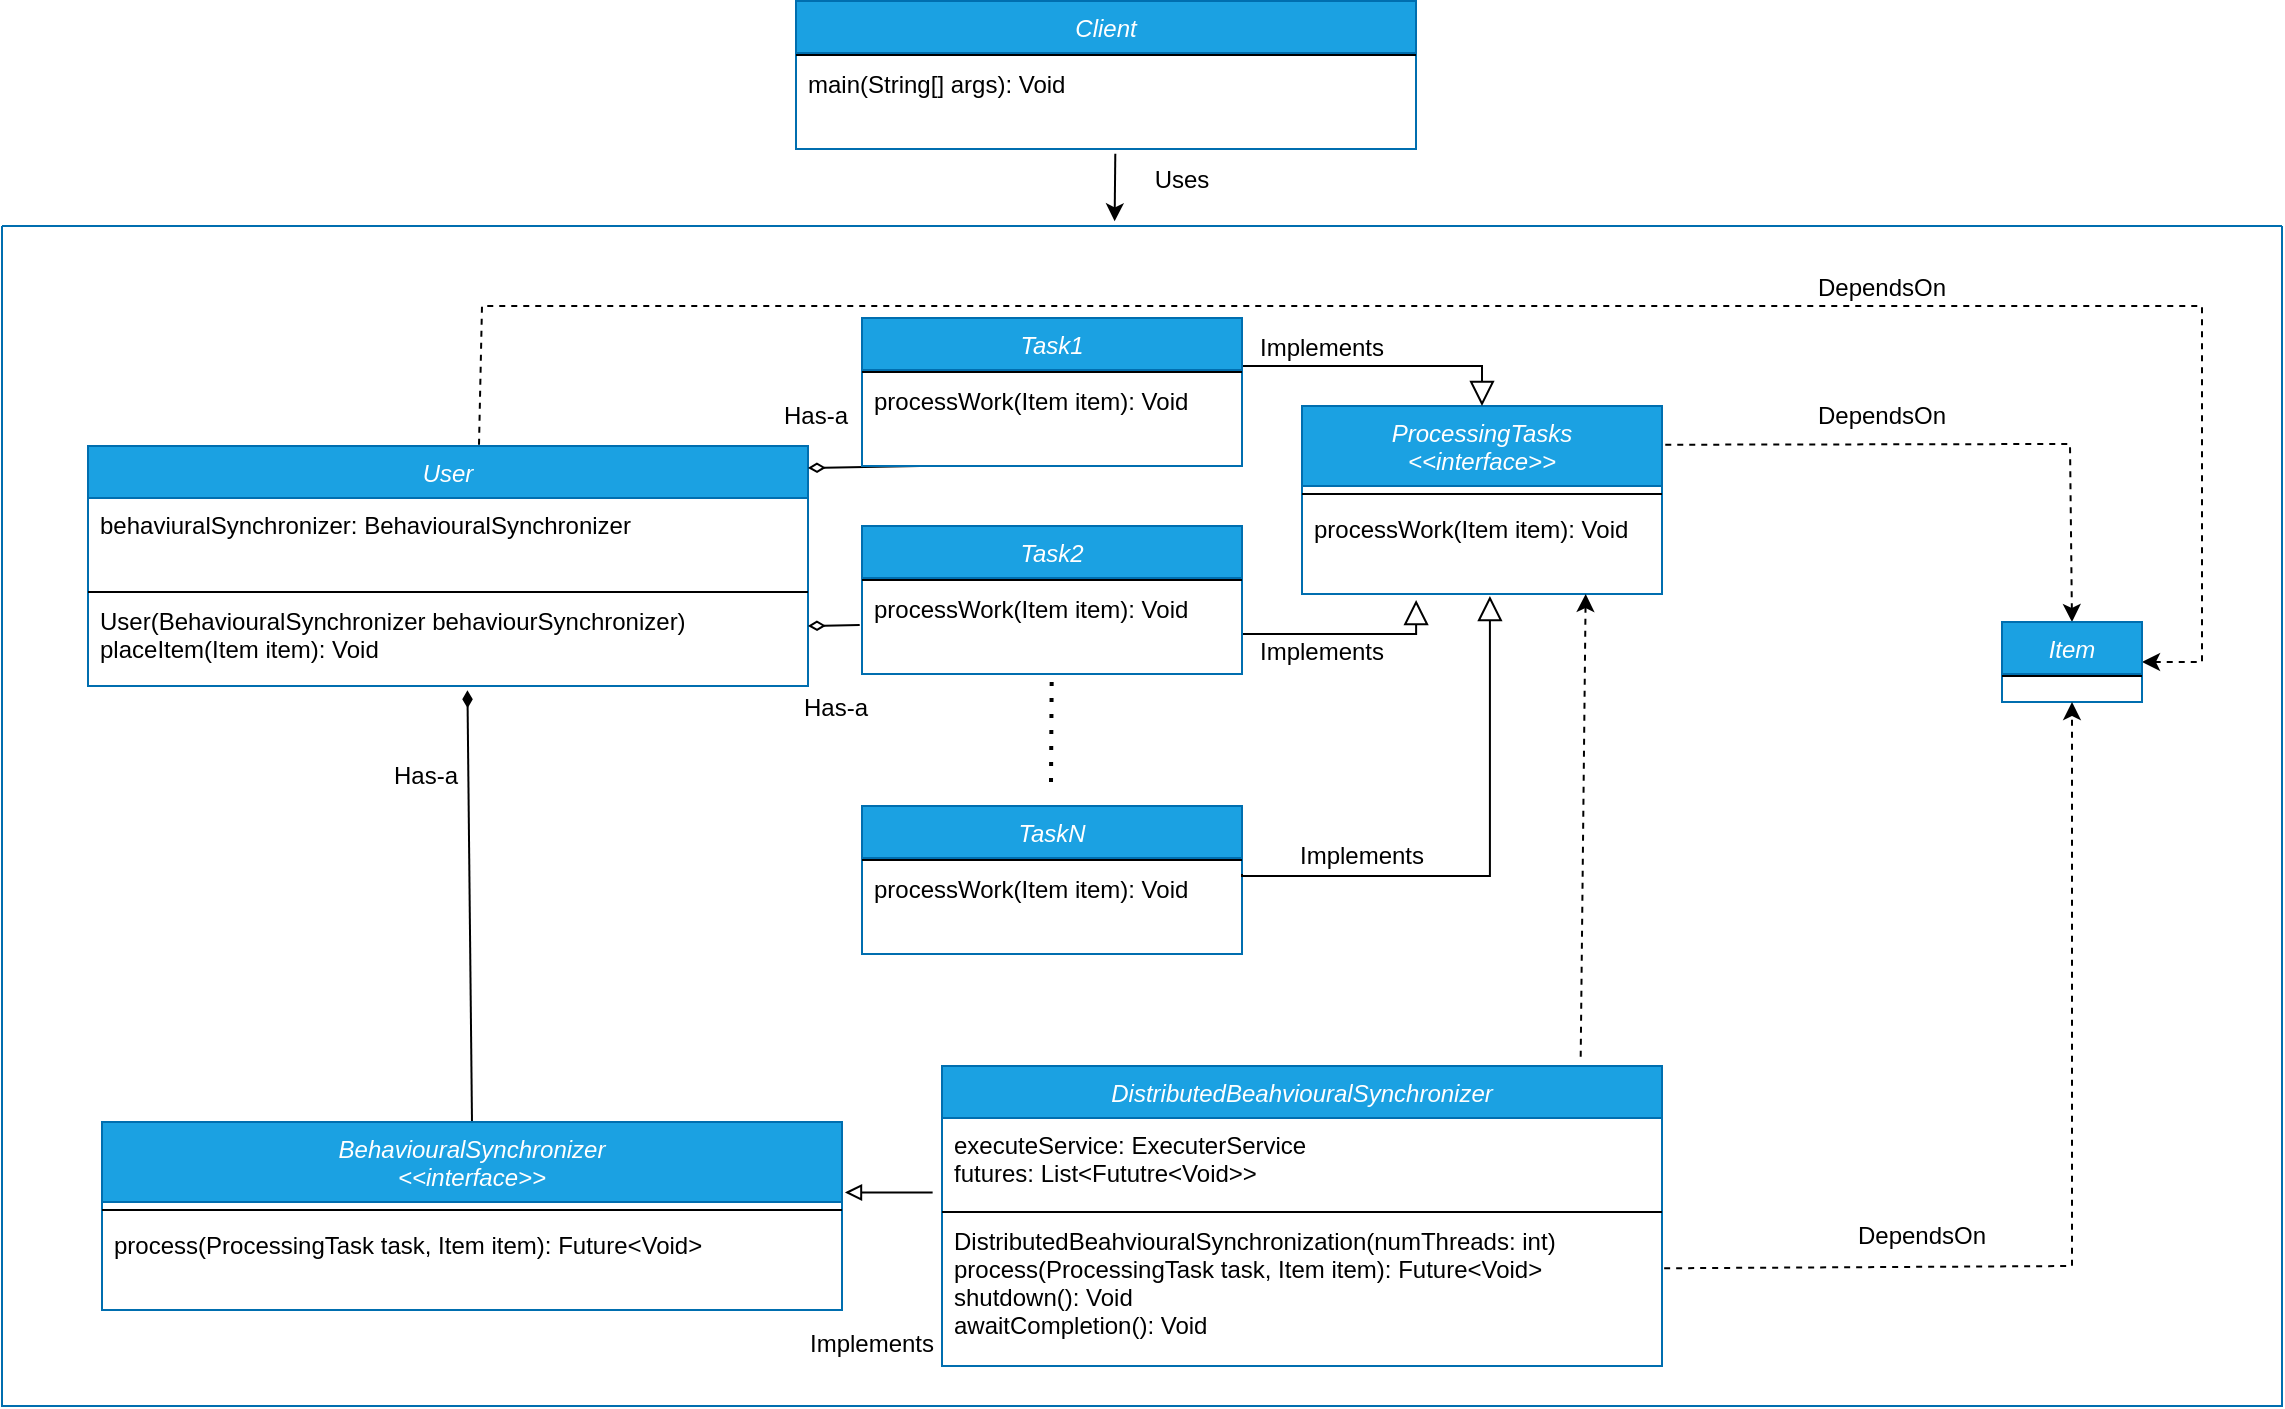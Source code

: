 <mxfile version="21.6.8" type="device">
  <diagram id="C5RBs43oDa-KdzZeNtuy" name="Page-1">
    <mxGraphModel dx="1417" dy="2194" grid="1" gridSize="10" guides="1" tooltips="1" connect="1" arrows="1" fold="1" page="1" pageScale="1" pageWidth="827" pageHeight="1169" math="0" shadow="0">
      <root>
        <mxCell id="WIyWlLk6GJQsqaUBKTNV-0" />
        <mxCell id="WIyWlLk6GJQsqaUBKTNV-1" parent="WIyWlLk6GJQsqaUBKTNV-0" />
        <mxCell id="-EO9pEnp3a58hO7K3TBC-7" value="User" style="swimlane;fontStyle=2;align=center;verticalAlign=top;childLayout=stackLayout;horizontal=1;startSize=26;horizontalStack=0;resizeParent=1;resizeLast=0;collapsible=1;marginBottom=0;rounded=0;shadow=0;strokeWidth=1;fillColor=#1ba1e2;fontColor=#ffffff;strokeColor=#006EAF;" parent="WIyWlLk6GJQsqaUBKTNV-1" vertex="1">
          <mxGeometry x="-777" y="-450" width="360" height="120" as="geometry">
            <mxRectangle x="230" y="140" width="160" height="26" as="alternateBounds" />
          </mxGeometry>
        </mxCell>
        <mxCell id="-EO9pEnp3a58hO7K3TBC-8" value="behaviuralSynchronizer: BehaviouralSynchronizer" style="text;align=left;verticalAlign=top;spacingLeft=4;spacingRight=4;overflow=hidden;rotatable=0;points=[[0,0.5],[1,0.5]];portConstraint=eastwest;" parent="-EO9pEnp3a58hO7K3TBC-7" vertex="1">
          <mxGeometry y="26" width="360" height="46" as="geometry" />
        </mxCell>
        <mxCell id="-EO9pEnp3a58hO7K3TBC-9" value="" style="line;html=1;strokeWidth=1;align=left;verticalAlign=middle;spacingTop=-1;spacingLeft=3;spacingRight=3;rotatable=0;labelPosition=right;points=[];portConstraint=eastwest;" parent="-EO9pEnp3a58hO7K3TBC-7" vertex="1">
          <mxGeometry y="72" width="360" height="2" as="geometry" />
        </mxCell>
        <mxCell id="-EO9pEnp3a58hO7K3TBC-10" value="User(BehaviouralSynchronizer behaviourSynchronizer)&#xa;placeItem(Item item): Void" style="text;align=left;verticalAlign=top;spacingLeft=4;spacingRight=4;overflow=hidden;rotatable=0;points=[[0,0.5],[1,0.5]];portConstraint=eastwest;" parent="-EO9pEnp3a58hO7K3TBC-7" vertex="1">
          <mxGeometry y="74" width="360" height="46" as="geometry" />
        </mxCell>
        <mxCell id="-EO9pEnp3a58hO7K3TBC-11" value="Client" style="swimlane;fontStyle=2;align=center;verticalAlign=top;childLayout=stackLayout;horizontal=1;startSize=26;horizontalStack=0;resizeParent=1;resizeLast=0;collapsible=1;marginBottom=0;rounded=0;shadow=0;strokeWidth=1;fillColor=#1ba1e2;strokeColor=#006EAF;fontColor=#ffffff;" parent="WIyWlLk6GJQsqaUBKTNV-1" vertex="1">
          <mxGeometry x="-423" y="-672.5" width="310" height="74" as="geometry">
            <mxRectangle x="230" y="140" width="160" height="26" as="alternateBounds" />
          </mxGeometry>
        </mxCell>
        <mxCell id="-EO9pEnp3a58hO7K3TBC-13" value="" style="line;html=1;strokeWidth=1;align=left;verticalAlign=middle;spacingTop=-1;spacingLeft=3;spacingRight=3;rotatable=0;labelPosition=right;points=[];portConstraint=eastwest;" parent="-EO9pEnp3a58hO7K3TBC-11" vertex="1">
          <mxGeometry y="26" width="310" height="2" as="geometry" />
        </mxCell>
        <mxCell id="-EO9pEnp3a58hO7K3TBC-14" value="main(String[] args): Void" style="text;align=left;verticalAlign=top;spacingLeft=4;spacingRight=4;overflow=hidden;rotatable=0;points=[[0,0.5],[1,0.5]];portConstraint=eastwest;" parent="-EO9pEnp3a58hO7K3TBC-11" vertex="1">
          <mxGeometry y="28" width="310" height="46" as="geometry" />
        </mxCell>
        <mxCell id="-EO9pEnp3a58hO7K3TBC-15" value="ProcessingTasks&#xa;&lt;&lt;interface&gt;&gt;" style="swimlane;fontStyle=2;align=center;verticalAlign=top;childLayout=stackLayout;horizontal=1;startSize=40;horizontalStack=0;resizeParent=1;resizeLast=0;collapsible=1;marginBottom=0;rounded=0;shadow=0;strokeWidth=1;fillColor=#1ba1e2;fontColor=#ffffff;strokeColor=#006EAF;" parent="WIyWlLk6GJQsqaUBKTNV-1" vertex="1">
          <mxGeometry x="-170" y="-470" width="180" height="94" as="geometry">
            <mxRectangle x="230" y="140" width="160" height="26" as="alternateBounds" />
          </mxGeometry>
        </mxCell>
        <mxCell id="-EO9pEnp3a58hO7K3TBC-16" value="" style="line;html=1;strokeWidth=1;align=left;verticalAlign=middle;spacingTop=-1;spacingLeft=3;spacingRight=3;rotatable=0;labelPosition=right;points=[];portConstraint=eastwest;" parent="-EO9pEnp3a58hO7K3TBC-15" vertex="1">
          <mxGeometry y="40" width="180" height="8" as="geometry" />
        </mxCell>
        <mxCell id="-EO9pEnp3a58hO7K3TBC-17" value="processWork(Item item): Void" style="text;align=left;verticalAlign=top;spacingLeft=4;spacingRight=4;overflow=hidden;rotatable=0;points=[[0,0.5],[1,0.5]];portConstraint=eastwest;" parent="-EO9pEnp3a58hO7K3TBC-15" vertex="1">
          <mxGeometry y="48" width="180" height="46" as="geometry" />
        </mxCell>
        <mxCell id="-EO9pEnp3a58hO7K3TBC-29" value="" style="endArrow=block;endSize=10;endFill=0;shadow=0;strokeWidth=1;rounded=0;edgeStyle=elbowEdgeStyle;elbow=vertical;exitX=1;exitY=0.25;exitDx=0;exitDy=0;entryX=0.5;entryY=0;entryDx=0;entryDy=0;" parent="WIyWlLk6GJQsqaUBKTNV-1" source="-EO9pEnp3a58hO7K3TBC-22" target="-EO9pEnp3a58hO7K3TBC-15" edge="1">
          <mxGeometry width="160" relative="1" as="geometry">
            <mxPoint x="-325" y="-28" as="sourcePoint" />
            <mxPoint x="-225" y="-130" as="targetPoint" />
            <Array as="points">
              <mxPoint x="-140" y="-490" />
            </Array>
          </mxGeometry>
        </mxCell>
        <mxCell id="-EO9pEnp3a58hO7K3TBC-30" value="" style="endArrow=block;endSize=10;endFill=0;shadow=0;strokeWidth=1;rounded=0;edgeStyle=elbowEdgeStyle;elbow=vertical;exitX=1;exitY=0.25;exitDx=0;exitDy=0;entryX=0.317;entryY=1.065;entryDx=0;entryDy=0;entryPerimeter=0;" parent="WIyWlLk6GJQsqaUBKTNV-1" target="-EO9pEnp3a58hO7K3TBC-17" edge="1">
          <mxGeometry width="160" relative="1" as="geometry">
            <mxPoint x="-200" y="-357" as="sourcePoint" />
            <mxPoint x="-85" y="-336" as="targetPoint" />
            <Array as="points">
              <mxPoint x="-140" y="-356" />
            </Array>
          </mxGeometry>
        </mxCell>
        <mxCell id="-EO9pEnp3a58hO7K3TBC-31" value="" style="endArrow=none;dashed=1;html=1;rounded=0;exitX=0.5;exitY=0;exitDx=0;exitDy=0;entryX=1.002;entryY=0.206;entryDx=0;entryDy=0;entryPerimeter=0;startArrow=classic;startFill=1;" parent="WIyWlLk6GJQsqaUBKTNV-1" source="-EO9pEnp3a58hO7K3TBC-3" target="-EO9pEnp3a58hO7K3TBC-15" edge="1">
          <mxGeometry width="50" height="50" relative="1" as="geometry">
            <mxPoint x="30" y="-440" as="sourcePoint" />
            <mxPoint x="80" y="-490" as="targetPoint" />
            <Array as="points">
              <mxPoint x="214" y="-451" />
            </Array>
          </mxGeometry>
        </mxCell>
        <mxCell id="-EO9pEnp3a58hO7K3TBC-34" value="" style="endArrow=none;dashed=1;html=1;rounded=0;exitX=0.788;exitY=1;exitDx=0;exitDy=0;startArrow=classic;startFill=1;exitPerimeter=0;entryX=0.887;entryY=-0.012;entryDx=0;entryDy=0;entryPerimeter=0;" parent="WIyWlLk6GJQsqaUBKTNV-1" source="-EO9pEnp3a58hO7K3TBC-17" target="-EO9pEnp3a58hO7K3TBC-18" edge="1">
          <mxGeometry width="50" height="50" relative="1" as="geometry">
            <mxPoint x="11" y="-169" as="sourcePoint" />
            <mxPoint x="220" y="-230" as="targetPoint" />
            <Array as="points" />
          </mxGeometry>
        </mxCell>
        <mxCell id="-EO9pEnp3a58hO7K3TBC-36" value="" style="endArrow=diamondThin;html=1;rounded=0;exitX=0.5;exitY=0;exitDx=0;exitDy=0;entryX=0.527;entryY=1.046;entryDx=0;entryDy=0;entryPerimeter=0;endFill=1;" parent="WIyWlLk6GJQsqaUBKTNV-1" source="-EO9pEnp3a58hO7K3TBC-0" target="-EO9pEnp3a58hO7K3TBC-10" edge="1">
          <mxGeometry width="50" height="50" relative="1" as="geometry">
            <mxPoint x="-560" y="-230" as="sourcePoint" />
            <mxPoint x="-510" y="-280" as="targetPoint" />
          </mxGeometry>
        </mxCell>
        <mxCell id="-EO9pEnp3a58hO7K3TBC-37" value="" style="endArrow=diamondThin;html=1;rounded=0;endFill=0;exitX=-0.006;exitY=0.467;exitDx=0;exitDy=0;exitPerimeter=0;" parent="WIyWlLk6GJQsqaUBKTNV-1" source="-EO9pEnp3a58hO7K3TBC-28" edge="1">
          <mxGeometry width="50" height="50" relative="1" as="geometry">
            <mxPoint x="-368.76" y="-357.004" as="sourcePoint" />
            <mxPoint x="-417" y="-360" as="targetPoint" />
          </mxGeometry>
        </mxCell>
        <mxCell id="-EO9pEnp3a58hO7K3TBC-38" value="" style="endArrow=diamondThin;html=1;rounded=0;endFill=0;exitX=-0.006;exitY=0.467;exitDx=0;exitDy=0;exitPerimeter=0;" parent="WIyWlLk6GJQsqaUBKTNV-1" edge="1">
          <mxGeometry width="50" height="50" relative="1" as="geometry">
            <mxPoint x="-361" y="-440" as="sourcePoint" />
            <mxPoint x="-417" y="-439" as="targetPoint" />
          </mxGeometry>
        </mxCell>
        <mxCell id="-EO9pEnp3a58hO7K3TBC-39" value="" style="endArrow=none;dashed=1;html=1;rounded=0;exitX=1;exitY=0.5;exitDx=0;exitDy=0;startArrow=classic;startFill=1;entryX=0.543;entryY=0.003;entryDx=0;entryDy=0;entryPerimeter=0;" parent="WIyWlLk6GJQsqaUBKTNV-1" source="-EO9pEnp3a58hO7K3TBC-3" target="-EO9pEnp3a58hO7K3TBC-7" edge="1">
          <mxGeometry width="50" height="50" relative="1" as="geometry">
            <mxPoint x="224" y="-390" as="sourcePoint" />
            <mxPoint x="10" y="-441" as="targetPoint" />
            <Array as="points">
              <mxPoint x="280" y="-342" />
              <mxPoint x="280" y="-520" />
              <mxPoint x="-580" y="-520" />
            </Array>
          </mxGeometry>
        </mxCell>
        <mxCell id="-EO9pEnp3a58hO7K3TBC-41" value="" style="swimlane;startSize=0;fillColor=#1BA1E2;fontColor=#ffffff;strokeColor=#006EAF;fillStyle=solid;" parent="WIyWlLk6GJQsqaUBKTNV-1" vertex="1">
          <mxGeometry x="-820" y="-560" width="1140" height="590" as="geometry" />
        </mxCell>
        <mxCell id="-EO9pEnp3a58hO7K3TBC-44" value="Implements" style="text;html=1;strokeColor=none;fillColor=none;align=center;verticalAlign=middle;whiteSpace=wrap;rounded=0;" parent="-EO9pEnp3a58hO7K3TBC-41" vertex="1">
          <mxGeometry x="630" y="46" width="60" height="30" as="geometry" />
        </mxCell>
        <mxCell id="-EO9pEnp3a58hO7K3TBC-45" value="Implements" style="text;html=1;strokeColor=none;fillColor=none;align=center;verticalAlign=middle;whiteSpace=wrap;rounded=0;" parent="-EO9pEnp3a58hO7K3TBC-41" vertex="1">
          <mxGeometry x="630" y="198" width="60" height="30" as="geometry" />
        </mxCell>
        <mxCell id="-EO9pEnp3a58hO7K3TBC-46" value="DependsOn" style="text;html=1;strokeColor=none;fillColor=none;align=center;verticalAlign=middle;whiteSpace=wrap;rounded=0;" parent="-EO9pEnp3a58hO7K3TBC-41" vertex="1">
          <mxGeometry x="930" y="490" width="60" height="30" as="geometry" />
        </mxCell>
        <mxCell id="-EO9pEnp3a58hO7K3TBC-47" value="DependsOn" style="text;html=1;strokeColor=none;fillColor=none;align=center;verticalAlign=middle;whiteSpace=wrap;rounded=0;" parent="-EO9pEnp3a58hO7K3TBC-41" vertex="1">
          <mxGeometry x="910" y="80" width="60" height="30" as="geometry" />
        </mxCell>
        <mxCell id="-EO9pEnp3a58hO7K3TBC-48" value="DependsOn" style="text;html=1;strokeColor=none;fillColor=none;align=center;verticalAlign=middle;whiteSpace=wrap;rounded=0;" parent="-EO9pEnp3a58hO7K3TBC-41" vertex="1">
          <mxGeometry x="910" y="16" width="60" height="30" as="geometry" />
        </mxCell>
        <mxCell id="-EO9pEnp3a58hO7K3TBC-50" value="Has-a" style="text;html=1;strokeColor=none;fillColor=none;align=center;verticalAlign=middle;whiteSpace=wrap;rounded=0;" parent="-EO9pEnp3a58hO7K3TBC-41" vertex="1">
          <mxGeometry x="182" y="260" width="60" height="30" as="geometry" />
        </mxCell>
        <mxCell id="-EO9pEnp3a58hO7K3TBC-51" value="Has-a" style="text;html=1;strokeColor=none;fillColor=none;align=center;verticalAlign=middle;whiteSpace=wrap;rounded=0;" parent="-EO9pEnp3a58hO7K3TBC-41" vertex="1">
          <mxGeometry x="387" y="226" width="60" height="30" as="geometry" />
        </mxCell>
        <mxCell id="-EO9pEnp3a58hO7K3TBC-52" value="Has-a" style="text;html=1;strokeColor=none;fillColor=none;align=center;verticalAlign=middle;whiteSpace=wrap;rounded=0;" parent="-EO9pEnp3a58hO7K3TBC-41" vertex="1">
          <mxGeometry x="377" y="80" width="60" height="30" as="geometry" />
        </mxCell>
        <mxCell id="-EO9pEnp3a58hO7K3TBC-54" value="Implements" style="text;html=1;strokeColor=none;fillColor=none;align=center;verticalAlign=middle;whiteSpace=wrap;rounded=0;" parent="-EO9pEnp3a58hO7K3TBC-41" vertex="1">
          <mxGeometry x="417" y="548" width="36" height="22" as="geometry" />
        </mxCell>
        <mxCell id="iuWV-8FjkwQDnAn_NqHh-0" value="TaskN" style="swimlane;fontStyle=2;align=center;verticalAlign=top;childLayout=stackLayout;horizontal=1;startSize=26;horizontalStack=0;resizeParent=1;resizeLast=0;collapsible=1;marginBottom=0;rounded=0;shadow=0;strokeWidth=1;fillColor=#1ba1e2;fontColor=#ffffff;strokeColor=#006EAF;" parent="-EO9pEnp3a58hO7K3TBC-41" vertex="1">
          <mxGeometry x="430" y="290" width="190" height="74" as="geometry">
            <mxRectangle x="230" y="140" width="160" height="26" as="alternateBounds" />
          </mxGeometry>
        </mxCell>
        <mxCell id="iuWV-8FjkwQDnAn_NqHh-1" value="" style="line;html=1;strokeWidth=1;align=left;verticalAlign=middle;spacingTop=-1;spacingLeft=3;spacingRight=3;rotatable=0;labelPosition=right;points=[];portConstraint=eastwest;" parent="iuWV-8FjkwQDnAn_NqHh-0" vertex="1">
          <mxGeometry y="26" width="190" height="2" as="geometry" />
        </mxCell>
        <mxCell id="iuWV-8FjkwQDnAn_NqHh-2" value="processWork(Item item): Void" style="text;align=left;verticalAlign=top;spacingLeft=4;spacingRight=4;overflow=hidden;rotatable=0;points=[[0,0.5],[1,0.5]];portConstraint=eastwest;" parent="iuWV-8FjkwQDnAn_NqHh-0" vertex="1">
          <mxGeometry y="28" width="190" height="46" as="geometry" />
        </mxCell>
        <mxCell id="-EO9pEnp3a58hO7K3TBC-18" value="DistributedBeahviouralSynchronizer" style="swimlane;fontStyle=2;align=center;verticalAlign=top;childLayout=stackLayout;horizontal=1;startSize=26;horizontalStack=0;resizeParent=1;resizeLast=0;collapsible=1;marginBottom=0;rounded=0;shadow=0;strokeWidth=1;fillColor=#1ba1e2;fontColor=#ffffff;strokeColor=#006EAF;" parent="-EO9pEnp3a58hO7K3TBC-41" vertex="1">
          <mxGeometry x="470" y="420" width="360" height="150" as="geometry">
            <mxRectangle x="230" y="140" width="160" height="26" as="alternateBounds" />
          </mxGeometry>
        </mxCell>
        <mxCell id="-EO9pEnp3a58hO7K3TBC-19" value="executeService: ExecuterService&#xa;futures: List&lt;Fututre&lt;Void&gt;&gt;" style="text;align=left;verticalAlign=top;spacingLeft=4;spacingRight=4;overflow=hidden;rotatable=0;points=[[0,0.5],[1,0.5]];portConstraint=eastwest;" parent="-EO9pEnp3a58hO7K3TBC-18" vertex="1">
          <mxGeometry y="26" width="360" height="46" as="geometry" />
        </mxCell>
        <mxCell id="-EO9pEnp3a58hO7K3TBC-20" value="" style="line;html=1;strokeWidth=1;align=left;verticalAlign=middle;spacingTop=-1;spacingLeft=3;spacingRight=3;rotatable=0;labelPosition=right;points=[];portConstraint=eastwest;" parent="-EO9pEnp3a58hO7K3TBC-18" vertex="1">
          <mxGeometry y="72" width="360" height="2" as="geometry" />
        </mxCell>
        <mxCell id="-EO9pEnp3a58hO7K3TBC-21" value="DistributedBeahviouralSynchronization(numThreads: int)&#xa;process(ProcessingTask task, Item item): Future&lt;Void&gt;&#xa;shutdown(): Void&#xa;awaitCompletion(): Void" style="text;align=left;verticalAlign=top;spacingLeft=4;spacingRight=4;overflow=hidden;rotatable=0;points=[[0,0.5],[1,0.5]];portConstraint=eastwest;" parent="-EO9pEnp3a58hO7K3TBC-18" vertex="1">
          <mxGeometry y="74" width="360" height="76" as="geometry" />
        </mxCell>
        <mxCell id="-EO9pEnp3a58hO7K3TBC-26" value="Task2" style="swimlane;fontStyle=2;align=center;verticalAlign=top;childLayout=stackLayout;horizontal=1;startSize=26;horizontalStack=0;resizeParent=1;resizeLast=0;collapsible=1;marginBottom=0;rounded=0;shadow=0;strokeWidth=1;fillColor=#1ba1e2;fontColor=#ffffff;strokeColor=#006EAF;" parent="-EO9pEnp3a58hO7K3TBC-41" vertex="1">
          <mxGeometry x="430" y="150" width="190" height="74" as="geometry">
            <mxRectangle x="230" y="140" width="160" height="26" as="alternateBounds" />
          </mxGeometry>
        </mxCell>
        <mxCell id="-EO9pEnp3a58hO7K3TBC-27" value="" style="line;html=1;strokeWidth=1;align=left;verticalAlign=middle;spacingTop=-1;spacingLeft=3;spacingRight=3;rotatable=0;labelPosition=right;points=[];portConstraint=eastwest;" parent="-EO9pEnp3a58hO7K3TBC-26" vertex="1">
          <mxGeometry y="26" width="190" height="2" as="geometry" />
        </mxCell>
        <mxCell id="-EO9pEnp3a58hO7K3TBC-28" value="processWork(Item item): Void" style="text;align=left;verticalAlign=top;spacingLeft=4;spacingRight=4;overflow=hidden;rotatable=0;points=[[0,0.5],[1,0.5]];portConstraint=eastwest;" parent="-EO9pEnp3a58hO7K3TBC-26" vertex="1">
          <mxGeometry y="28" width="190" height="46" as="geometry" />
        </mxCell>
        <mxCell id="-EO9pEnp3a58hO7K3TBC-22" value="Task1" style="swimlane;fontStyle=2;align=center;verticalAlign=top;childLayout=stackLayout;horizontal=1;startSize=26;horizontalStack=0;resizeParent=1;resizeLast=0;collapsible=1;marginBottom=0;rounded=0;shadow=0;strokeWidth=1;fillColor=#1ba1e2;fontColor=#ffffff;strokeColor=#006EAF;" parent="-EO9pEnp3a58hO7K3TBC-41" vertex="1">
          <mxGeometry x="430" y="46" width="190" height="74" as="geometry">
            <mxRectangle x="230" y="140" width="160" height="26" as="alternateBounds" />
          </mxGeometry>
        </mxCell>
        <mxCell id="-EO9pEnp3a58hO7K3TBC-24" value="" style="line;html=1;strokeWidth=1;align=left;verticalAlign=middle;spacingTop=-1;spacingLeft=3;spacingRight=3;rotatable=0;labelPosition=right;points=[];portConstraint=eastwest;" parent="-EO9pEnp3a58hO7K3TBC-22" vertex="1">
          <mxGeometry y="26" width="190" height="2" as="geometry" />
        </mxCell>
        <mxCell id="-EO9pEnp3a58hO7K3TBC-25" value="processWork(Item item): Void" style="text;align=left;verticalAlign=top;spacingLeft=4;spacingRight=4;overflow=hidden;rotatable=0;points=[[0,0.5],[1,0.5]];portConstraint=eastwest;" parent="-EO9pEnp3a58hO7K3TBC-22" vertex="1">
          <mxGeometry y="28" width="190" height="46" as="geometry" />
        </mxCell>
        <mxCell id="iuWV-8FjkwQDnAn_NqHh-3" value="" style="endArrow=none;dashed=1;html=1;dashPattern=1 3;strokeWidth=2;rounded=0;" parent="-EO9pEnp3a58hO7K3TBC-41" edge="1">
          <mxGeometry width="50" height="50" relative="1" as="geometry">
            <mxPoint x="524.833" y="228" as="sourcePoint" />
            <mxPoint x="524.5" y="278" as="targetPoint" />
          </mxGeometry>
        </mxCell>
        <mxCell id="iuWV-8FjkwQDnAn_NqHh-4" value="" style="endArrow=block;endSize=10;endFill=0;shadow=0;strokeWidth=1;rounded=0;edgeStyle=elbowEdgeStyle;elbow=vertical;exitX=1;exitY=0.25;exitDx=0;exitDy=0;entryX=0.522;entryY=1.022;entryDx=0;entryDy=0;entryPerimeter=0;" parent="-EO9pEnp3a58hO7K3TBC-41" target="-EO9pEnp3a58hO7K3TBC-17" edge="1">
          <mxGeometry width="160" relative="1" as="geometry">
            <mxPoint x="620" y="324" as="sourcePoint" />
            <mxPoint x="739" y="310" as="targetPoint" />
            <Array as="points">
              <mxPoint x="680" y="325" />
            </Array>
          </mxGeometry>
        </mxCell>
        <mxCell id="iuWV-8FjkwQDnAn_NqHh-5" value="Implements" style="text;html=1;strokeColor=none;fillColor=none;align=center;verticalAlign=middle;whiteSpace=wrap;rounded=0;" parent="-EO9pEnp3a58hO7K3TBC-41" vertex="1">
          <mxGeometry x="650" y="300" width="60" height="30" as="geometry" />
        </mxCell>
        <mxCell id="-EO9pEnp3a58hO7K3TBC-0" value="BehaviouralSynchronizer&#xa;&lt;&lt;interface&gt;&gt;" style="swimlane;fontStyle=2;align=center;verticalAlign=top;childLayout=stackLayout;horizontal=1;startSize=40;horizontalStack=0;resizeParent=1;resizeLast=0;collapsible=1;marginBottom=0;rounded=0;shadow=0;strokeWidth=1;fillColor=#1ba1e2;fontColor=#ffffff;strokeColor=#006EAF;" parent="-EO9pEnp3a58hO7K3TBC-41" vertex="1">
          <mxGeometry x="50" y="448" width="370" height="94" as="geometry">
            <mxRectangle x="230" y="140" width="160" height="26" as="alternateBounds" />
          </mxGeometry>
        </mxCell>
        <mxCell id="-EO9pEnp3a58hO7K3TBC-1" value="" style="line;html=1;strokeWidth=1;align=left;verticalAlign=middle;spacingTop=-1;spacingLeft=3;spacingRight=3;rotatable=0;labelPosition=right;points=[];portConstraint=eastwest;" parent="-EO9pEnp3a58hO7K3TBC-0" vertex="1">
          <mxGeometry y="40" width="370" height="8" as="geometry" />
        </mxCell>
        <mxCell id="-EO9pEnp3a58hO7K3TBC-2" value="process(ProcessingTask task, Item item): Future&lt;Void&gt;" style="text;align=left;verticalAlign=top;spacingLeft=4;spacingRight=4;overflow=hidden;rotatable=0;points=[[0,0.5],[1,0.5]];portConstraint=eastwest;" parent="-EO9pEnp3a58hO7K3TBC-0" vertex="1">
          <mxGeometry y="48" width="370" height="46" as="geometry" />
        </mxCell>
        <mxCell id="-EO9pEnp3a58hO7K3TBC-3" value="Item" style="swimlane;fontStyle=2;align=center;verticalAlign=top;childLayout=stackLayout;horizontal=1;startSize=26;horizontalStack=0;resizeParent=1;resizeLast=0;collapsible=1;marginBottom=0;rounded=0;shadow=0;strokeWidth=1;fillColor=#1ba1e2;fontColor=#ffffff;strokeColor=#006EAF;" parent="-EO9pEnp3a58hO7K3TBC-41" vertex="1">
          <mxGeometry x="1000" y="198" width="70" height="40" as="geometry">
            <mxRectangle x="230" y="140" width="160" height="26" as="alternateBounds" />
          </mxGeometry>
        </mxCell>
        <mxCell id="-EO9pEnp3a58hO7K3TBC-5" value="" style="line;html=1;strokeWidth=1;align=left;verticalAlign=middle;spacingTop=-1;spacingLeft=3;spacingRight=3;rotatable=0;labelPosition=right;points=[];portConstraint=eastwest;" parent="-EO9pEnp3a58hO7K3TBC-3" vertex="1">
          <mxGeometry y="26" width="70" height="2" as="geometry" />
        </mxCell>
        <mxCell id="-EO9pEnp3a58hO7K3TBC-33" value="" style="endArrow=classic;dashed=1;html=1;rounded=0;exitX=1.003;exitY=0.357;exitDx=0;exitDy=0;startArrow=none;startFill=0;exitPerimeter=0;endFill=1;entryX=0.5;entryY=1;entryDx=0;entryDy=0;" parent="-EO9pEnp3a58hO7K3TBC-41" source="-EO9pEnp3a58hO7K3TBC-21" target="-EO9pEnp3a58hO7K3TBC-3" edge="1">
          <mxGeometry width="50" height="50" relative="1" as="geometry">
            <mxPoint x="1064" y="401" as="sourcePoint" />
            <mxPoint x="1030" y="320" as="targetPoint" />
            <Array as="points">
              <mxPoint x="1035" y="520" />
            </Array>
          </mxGeometry>
        </mxCell>
        <mxCell id="iuWV-8FjkwQDnAn_NqHh-8" value="" style="endArrow=block;html=1;rounded=0;entryX=1.004;entryY=0.375;entryDx=0;entryDy=0;entryPerimeter=0;exitX=-0.013;exitY=0.81;exitDx=0;exitDy=0;exitPerimeter=0;endFill=0;" parent="-EO9pEnp3a58hO7K3TBC-41" source="-EO9pEnp3a58hO7K3TBC-19" target="-EO9pEnp3a58hO7K3TBC-0" edge="1">
          <mxGeometry width="50" height="50" relative="1" as="geometry">
            <mxPoint x="570" y="370" as="sourcePoint" />
            <mxPoint x="620" y="320" as="targetPoint" />
          </mxGeometry>
        </mxCell>
        <mxCell id="-EO9pEnp3a58hO7K3TBC-42" value="" style="endArrow=classic;html=1;rounded=0;exitX=0.515;exitY=1.051;exitDx=0;exitDy=0;exitPerimeter=0;entryX=0.488;entryY=-0.004;entryDx=0;entryDy=0;entryPerimeter=0;" parent="WIyWlLk6GJQsqaUBKTNV-1" source="-EO9pEnp3a58hO7K3TBC-14" target="-EO9pEnp3a58hO7K3TBC-41" edge="1">
          <mxGeometry width="50" height="50" relative="1" as="geometry">
            <mxPoint x="-290" y="-390" as="sourcePoint" />
            <mxPoint x="-240" y="-440" as="targetPoint" />
          </mxGeometry>
        </mxCell>
        <mxCell id="-EO9pEnp3a58hO7K3TBC-43" value="Uses" style="text;html=1;strokeColor=none;fillColor=none;align=center;verticalAlign=middle;whiteSpace=wrap;rounded=0;" parent="WIyWlLk6GJQsqaUBKTNV-1" vertex="1">
          <mxGeometry x="-260" y="-598.5" width="60" height="30" as="geometry" />
        </mxCell>
      </root>
    </mxGraphModel>
  </diagram>
</mxfile>
